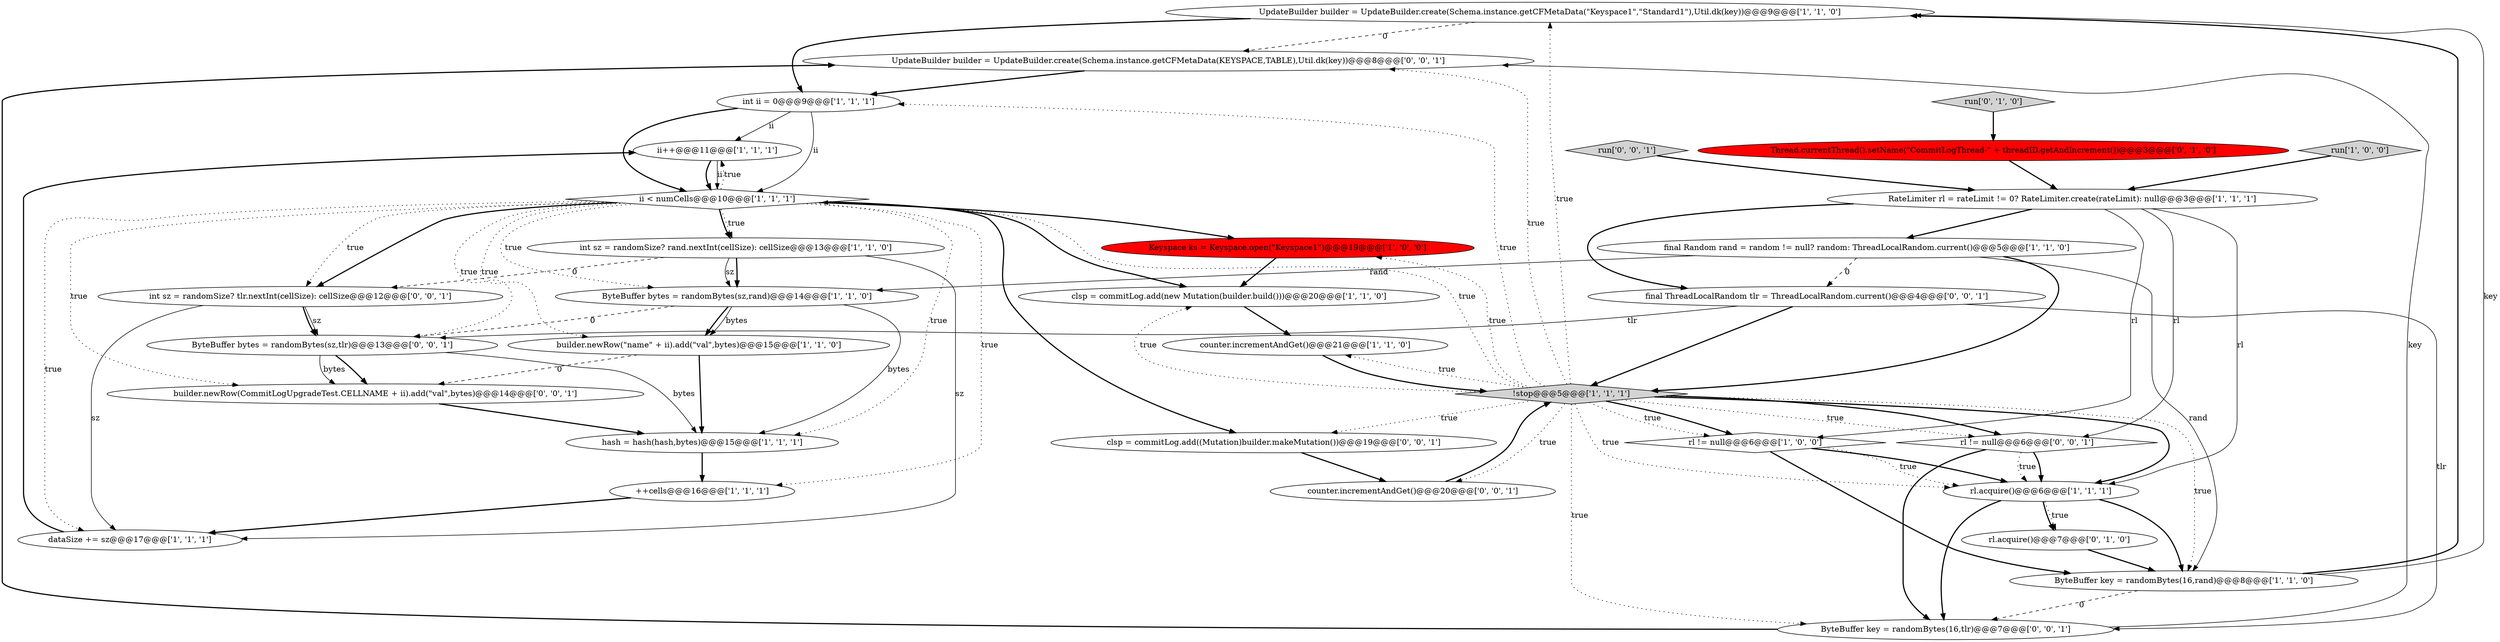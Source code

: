 digraph {
15 [style = filled, label = "UpdateBuilder builder = UpdateBuilder.create(Schema.instance.getCFMetaData(\"Keyspace1\",\"Standard1\"),Util.dk(key))@@@9@@@['1', '1', '0']", fillcolor = white, shape = ellipse image = "AAA0AAABBB1BBB"];
23 [style = filled, label = "rl != null@@@6@@@['0', '0', '1']", fillcolor = white, shape = diamond image = "AAA0AAABBB3BBB"];
25 [style = filled, label = "ByteBuffer bytes = randomBytes(sz,tlr)@@@13@@@['0', '0', '1']", fillcolor = white, shape = ellipse image = "AAA0AAABBB3BBB"];
6 [style = filled, label = "ByteBuffer bytes = randomBytes(sz,rand)@@@14@@@['1', '1', '0']", fillcolor = white, shape = ellipse image = "AAA0AAABBB1BBB"];
32 [style = filled, label = "ByteBuffer key = randomBytes(16,tlr)@@@7@@@['0', '0', '1']", fillcolor = white, shape = ellipse image = "AAA0AAABBB3BBB"];
4 [style = filled, label = "dataSize += sz@@@17@@@['1', '1', '1']", fillcolor = white, shape = ellipse image = "AAA0AAABBB1BBB"];
13 [style = filled, label = "counter.incrementAndGet()@@@21@@@['1', '1', '0']", fillcolor = white, shape = ellipse image = "AAA0AAABBB1BBB"];
0 [style = filled, label = "Keyspace ks = Keyspace.open(\"Keyspace1\")@@@19@@@['1', '0', '0']", fillcolor = red, shape = ellipse image = "AAA1AAABBB1BBB"];
24 [style = filled, label = "int sz = randomSize? tlr.nextInt(cellSize): cellSize@@@12@@@['0', '0', '1']", fillcolor = white, shape = ellipse image = "AAA0AAABBB3BBB"];
22 [style = filled, label = "run['0', '1', '0']", fillcolor = lightgray, shape = diamond image = "AAA0AAABBB2BBB"];
30 [style = filled, label = "UpdateBuilder builder = UpdateBuilder.create(Schema.instance.getCFMetaData(KEYSPACE,TABLE),Util.dk(key))@@@8@@@['0', '0', '1']", fillcolor = white, shape = ellipse image = "AAA0AAABBB3BBB"];
18 [style = filled, label = "RateLimiter rl = rateLimit != 0? RateLimiter.create(rateLimit): null@@@3@@@['1', '1', '1']", fillcolor = white, shape = ellipse image = "AAA0AAABBB1BBB"];
21 [style = filled, label = "Thread.currentThread().setName(\"CommitLogThread-\" + threadID.getAndIncrement())@@@3@@@['0', '1', '0']", fillcolor = red, shape = ellipse image = "AAA1AAABBB2BBB"];
26 [style = filled, label = "counter.incrementAndGet()@@@20@@@['0', '0', '1']", fillcolor = white, shape = ellipse image = "AAA0AAABBB3BBB"];
17 [style = filled, label = "rl.acquire()@@@6@@@['1', '1', '1']", fillcolor = white, shape = ellipse image = "AAA0AAABBB1BBB"];
10 [style = filled, label = "hash = hash(hash,bytes)@@@15@@@['1', '1', '1']", fillcolor = white, shape = ellipse image = "AAA0AAABBB1BBB"];
8 [style = filled, label = "ByteBuffer key = randomBytes(16,rand)@@@8@@@['1', '1', '0']", fillcolor = white, shape = ellipse image = "AAA0AAABBB1BBB"];
31 [style = filled, label = "builder.newRow(CommitLogUpgradeTest.CELLNAME + ii).add(\"val\",bytes)@@@14@@@['0', '0', '1']", fillcolor = white, shape = ellipse image = "AAA0AAABBB3BBB"];
27 [style = filled, label = "final ThreadLocalRandom tlr = ThreadLocalRandom.current()@@@4@@@['0', '0', '1']", fillcolor = white, shape = ellipse image = "AAA0AAABBB3BBB"];
1 [style = filled, label = "!stop@@@5@@@['1', '1', '1']", fillcolor = lightgray, shape = diamond image = "AAA0AAABBB1BBB"];
16 [style = filled, label = "clsp = commitLog.add(new Mutation(builder.build()))@@@20@@@['1', '1', '0']", fillcolor = white, shape = ellipse image = "AAA0AAABBB1BBB"];
12 [style = filled, label = "++cells@@@16@@@['1', '1', '1']", fillcolor = white, shape = ellipse image = "AAA0AAABBB1BBB"];
5 [style = filled, label = "final Random rand = random != null? random: ThreadLocalRandom.current()@@@5@@@['1', '1', '0']", fillcolor = white, shape = ellipse image = "AAA0AAABBB1BBB"];
3 [style = filled, label = "builder.newRow(\"name\" + ii).add(\"val\",bytes)@@@15@@@['1', '1', '0']", fillcolor = white, shape = ellipse image = "AAA0AAABBB1BBB"];
14 [style = filled, label = "run['1', '0', '0']", fillcolor = lightgray, shape = diamond image = "AAA0AAABBB1BBB"];
19 [style = filled, label = "ii++@@@11@@@['1', '1', '1']", fillcolor = white, shape = ellipse image = "AAA0AAABBB1BBB"];
2 [style = filled, label = "int ii = 0@@@9@@@['1', '1', '1']", fillcolor = white, shape = ellipse image = "AAA0AAABBB1BBB"];
7 [style = filled, label = "int sz = randomSize? rand.nextInt(cellSize): cellSize@@@13@@@['1', '1', '0']", fillcolor = white, shape = ellipse image = "AAA0AAABBB1BBB"];
28 [style = filled, label = "clsp = commitLog.add((Mutation)builder.makeMutation())@@@19@@@['0', '0', '1']", fillcolor = white, shape = ellipse image = "AAA0AAABBB3BBB"];
11 [style = filled, label = "ii < numCells@@@10@@@['1', '1', '1']", fillcolor = white, shape = diamond image = "AAA0AAABBB1BBB"];
20 [style = filled, label = "rl.acquire()@@@7@@@['0', '1', '0']", fillcolor = white, shape = ellipse image = "AAA0AAABBB2BBB"];
29 [style = filled, label = "run['0', '0', '1']", fillcolor = lightgray, shape = diamond image = "AAA0AAABBB3BBB"];
9 [style = filled, label = "rl != null@@@6@@@['1', '0', '0']", fillcolor = white, shape = diamond image = "AAA0AAABBB1BBB"];
18->23 [style = solid, label="rl"];
6->3 [style = bold, label=""];
11->12 [style = dotted, label="true"];
8->32 [style = dashed, label="0"];
19->11 [style = bold, label=""];
21->18 [style = bold, label=""];
13->1 [style = bold, label=""];
1->23 [style = bold, label=""];
29->18 [style = bold, label=""];
25->31 [style = bold, label=""];
1->13 [style = dotted, label="true"];
11->31 [style = dotted, label="true"];
2->11 [style = solid, label="ii"];
10->12 [style = bold, label=""];
23->17 [style = bold, label=""];
1->23 [style = dotted, label="true"];
1->0 [style = dotted, label="true"];
23->17 [style = dotted, label="true"];
17->20 [style = bold, label=""];
17->20 [style = dotted, label="true"];
11->7 [style = dotted, label="true"];
11->16 [style = bold, label=""];
11->28 [style = bold, label=""];
3->31 [style = dashed, label="0"];
11->10 [style = dotted, label="true"];
26->1 [style = bold, label=""];
4->19 [style = bold, label=""];
15->30 [style = dashed, label="0"];
9->17 [style = bold, label=""];
25->31 [style = solid, label="bytes"];
9->8 [style = bold, label=""];
1->30 [style = dotted, label="true"];
1->32 [style = dotted, label="true"];
1->17 [style = bold, label=""];
3->10 [style = bold, label=""];
5->1 [style = bold, label=""];
20->8 [style = bold, label=""];
1->26 [style = dotted, label="true"];
5->27 [style = dashed, label="0"];
1->15 [style = dotted, label="true"];
7->6 [style = bold, label=""];
1->8 [style = dotted, label="true"];
14->18 [style = bold, label=""];
11->19 [style = dotted, label="true"];
11->24 [style = dotted, label="true"];
1->28 [style = dotted, label="true"];
17->8 [style = bold, label=""];
0->16 [style = bold, label=""];
7->4 [style = solid, label="sz"];
16->13 [style = bold, label=""];
8->15 [style = bold, label=""];
1->17 [style = dotted, label="true"];
2->19 [style = solid, label="ii"];
18->9 [style = solid, label="rl"];
23->32 [style = bold, label=""];
28->26 [style = bold, label=""];
11->4 [style = dotted, label="true"];
32->30 [style = bold, label=""];
11->24 [style = bold, label=""];
1->9 [style = bold, label=""];
27->25 [style = solid, label="tlr"];
18->17 [style = solid, label="rl"];
31->10 [style = bold, label=""];
11->6 [style = dotted, label="true"];
24->25 [style = bold, label=""];
1->9 [style = dotted, label="true"];
19->11 [style = solid, label="ii"];
5->8 [style = solid, label="rand"];
1->16 [style = dotted, label="true"];
11->3 [style = dotted, label="true"];
2->11 [style = bold, label=""];
6->10 [style = solid, label="bytes"];
15->2 [style = bold, label=""];
27->1 [style = bold, label=""];
9->17 [style = dotted, label="true"];
1->11 [style = dotted, label="true"];
22->21 [style = bold, label=""];
24->4 [style = solid, label="sz"];
7->6 [style = solid, label="sz"];
6->3 [style = solid, label="bytes"];
17->32 [style = bold, label=""];
8->15 [style = solid, label="key"];
11->0 [style = bold, label=""];
11->25 [style = dotted, label="true"];
6->25 [style = dashed, label="0"];
12->4 [style = bold, label=""];
18->27 [style = bold, label=""];
7->24 [style = dashed, label="0"];
27->32 [style = solid, label="tlr"];
18->5 [style = bold, label=""];
25->10 [style = solid, label="bytes"];
30->2 [style = bold, label=""];
1->2 [style = dotted, label="true"];
5->6 [style = solid, label="rand"];
32->30 [style = solid, label="key"];
24->25 [style = solid, label="sz"];
11->7 [style = bold, label=""];
}

